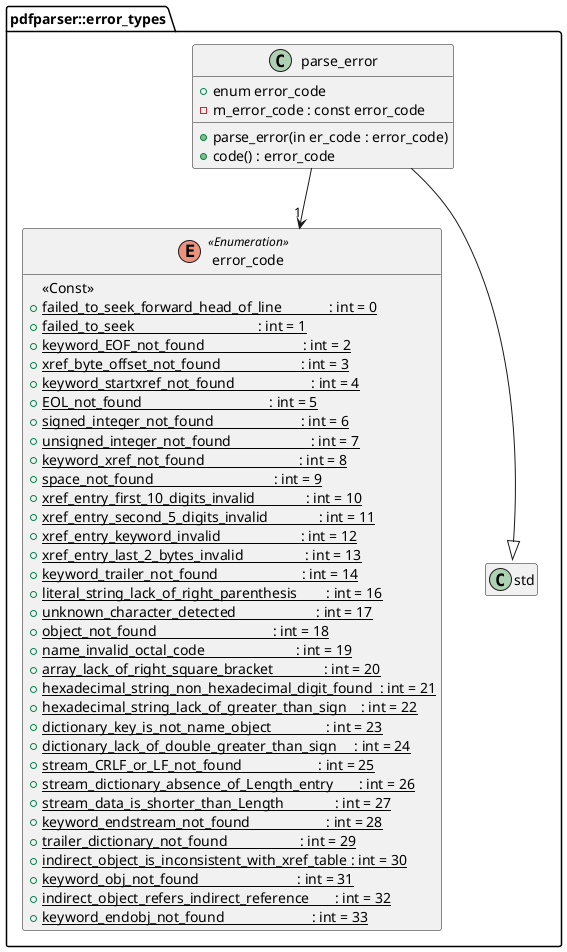 @startuml error_types
hide empty members
namespace pdfparser::error_types {
enum error_code <<Enumeration>> {
	<<Const>>
	+{static} failed_to_seek_forward_head_of_line             : int = 0
	+{static} failed_to_seek                                  : int = 1
	+{static} keyword_EOF_not_found                           : int = 2
	+{static} xref_byte_offset_not_found                      : int = 3
	+{static} keyword_startxref_not_found                     : int = 4
	+{static} EOL_not_found                                   : int = 5
	+{static} signed_integer_not_found                        : int = 6
	+{static} unsigned_integer_not_found                      : int = 7
	+{static} keyword_xref_not_found                          : int = 8
	+{static} space_not_found                                 : int = 9
	+{static} xref_entry_first_10_digits_invalid              : int = 10
	+{static} xref_entry_second_5_digits_invalid              : int = 11
	+{static} xref_entry_keyword_invalid                      : int = 12
	+{static} xref_entry_last_2_bytes_invalid                 : int = 13
	+{static} keyword_trailer_not_found                       : int = 14
	+{static} literal_string_lack_of_right_parenthesis        : int = 16
	+{static} unknown_character_detected                      : int = 17
	+{static} object_not_found                                : int = 18
	+{static} name_invalid_octal_code                         : int = 19
	+{static} array_lack_of_right_square_bracket              : int = 20
	+{static} hexadecimal_string_non_hexadecimal_digit_found  : int = 21
	+{static} hexadecimal_string_lack_of_greater_than_sign    : int = 22
	+{static} dictionary_key_is_not_name_object               : int = 23
	+{static} dictionary_lack_of_double_greater_than_sign     : int = 24
	+{static} stream_CRLF_or_LF_not_found                     : int = 25
	+{static} stream_dictionary_absence_of_Length_entry       : int = 26
	+{static} stream_data_is_shorter_than_Length              : int = 27
	+{static} keyword_endstream_not_found                     : int = 28
	+{static} trailer_dictionary_not_found                    : int = 29
	+{static} indirect_object_is_inconsistent_with_xref_table : int = 30
	+{static} keyword_obj_not_found                           : int = 31
	+{static} indirect_object_refers_indirect_reference       : int = 32
	+{static} keyword_endobj_not_found                        : int = 33
}
class parse_error {
	+enum error_code
	-m_error_code : const error_code

	+parse_error(in er_code : error_code)
	+code() : error_code
}
parse_error --|> std::runtime_error
parse_error --> "1" error_code
}
@enduml
